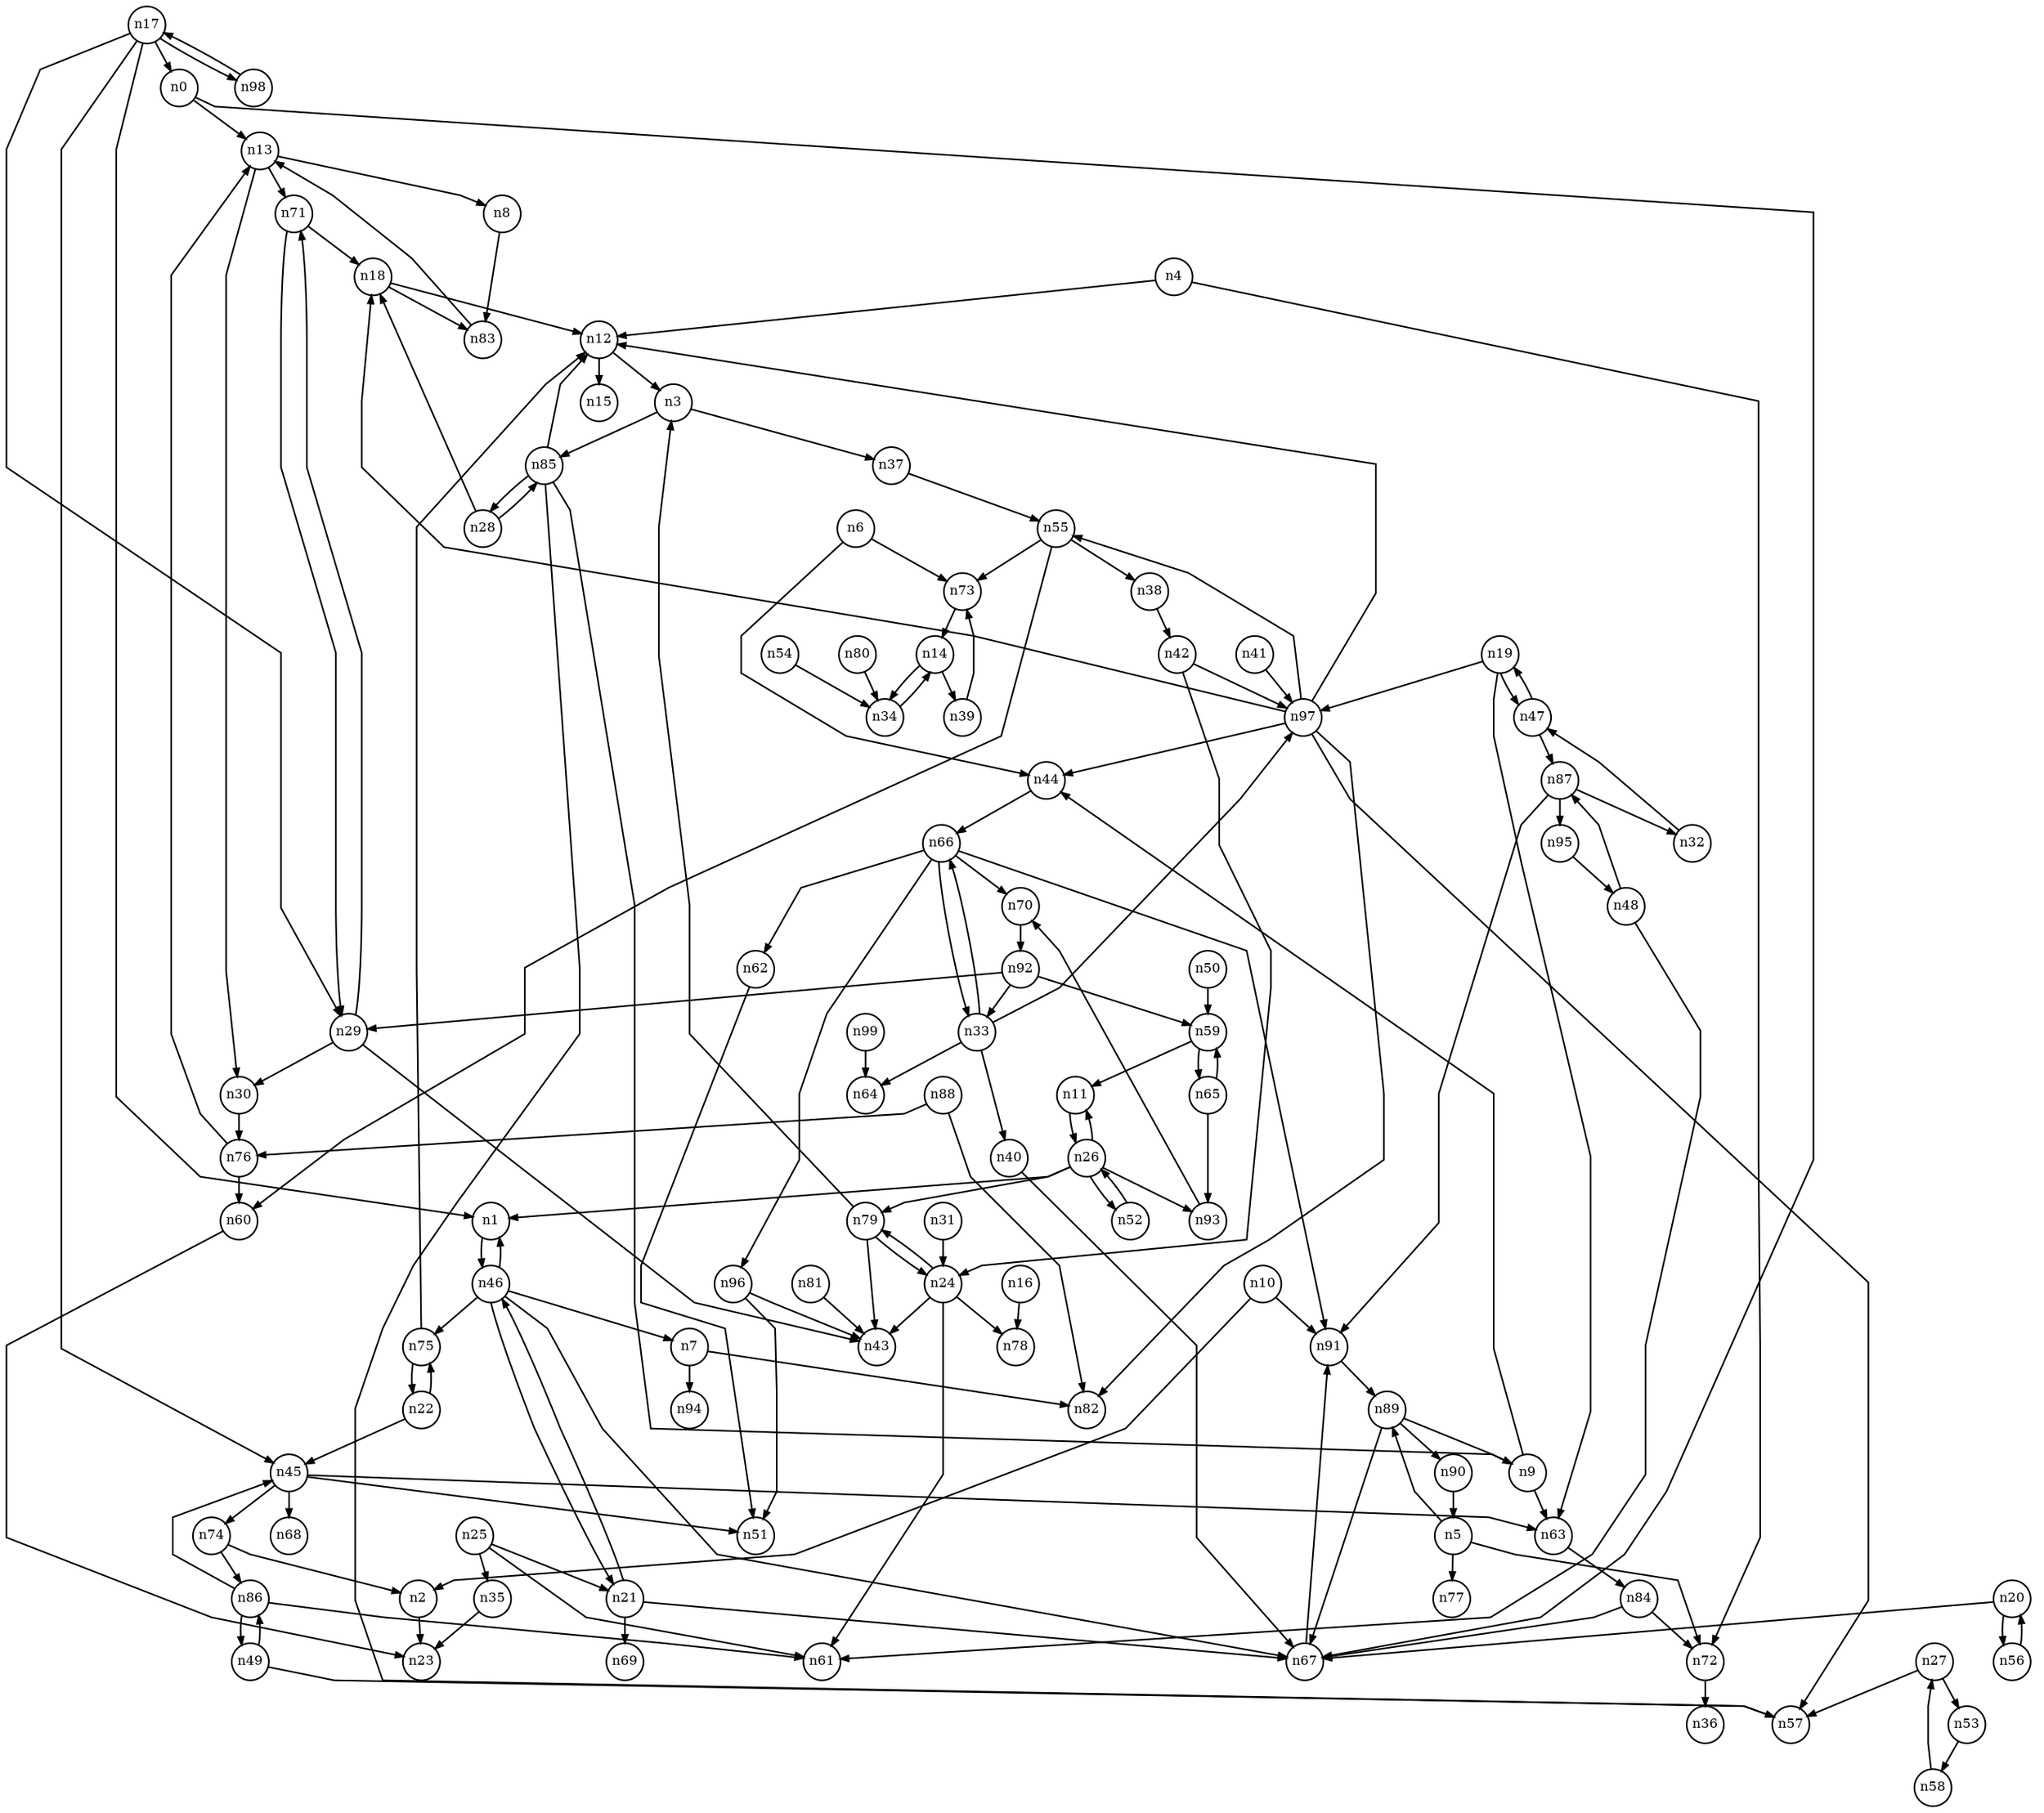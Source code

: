 digraph G{
splines=polyline;
ranksep=0.22;
nodesep=0.22;
nodesize=0.32;
fontsize=8
edge [arrowsize=0.5]
node [fontsize=8 shape=circle width=0.32 fixedsize=shape];

n13 -> n30
n13 -> n71
n13 -> n8
n0 -> n13
n0 -> n67
n67 -> n91
n2 -> n23
n37 -> n55
n3 -> n37
n3 -> n85
n12 -> n3
n12 -> n15
n4 -> n12
n4 -> n72
n72 -> n36
n5 -> n72
n5 -> n77
n5 -> n89
n44 -> n66
n6 -> n44
n6 -> n73
n73 -> n14
n7 -> n82
n7 -> n94
n83 -> n13
n8 -> n83
n9 -> n44
n9 -> n63
n63 -> n84
n10 -> n2
n10 -> n91
n91 -> n89
n30 -> n76
n71 -> n18
n71 -> n29
n34 -> n14
n14 -> n34
n14 -> n39
n39 -> n73
n16 -> n78
n17 -> n0
n17 -> n1
n17 -> n29
n17 -> n45
n17 -> n98
n1 -> n46
n29 -> n30
n29 -> n43
n29 -> n71
n45 -> n51
n45 -> n63
n45 -> n68
n45 -> n74
n98 -> n17
n18 -> n12
n18 -> n83
n47 -> n87
n47 -> n19
n19 -> n47
n19 -> n63
n19 -> n97
n97 -> n12
n97 -> n18
n97 -> n44
n97 -> n57
n97 -> n82
n97 -> n55
n20 -> n67
n20 -> n56
n21 -> n67
n21 -> n69
n21 -> n46
n22 -> n45
n22 -> n75
n75 -> n12
n75 -> n22
n24 -> n43
n24 -> n61
n24 -> n78
n24 -> n79
n25 -> n21
n25 -> n35
n25 -> n61
n35 -> n23
n26 -> n1
n26 -> n11
n26 -> n52
n26 -> n79
n26 -> n93
n11 -> n26
n52 -> n26
n79 -> n3
n79 -> n24
n79 -> n43
n93 -> n70
n53 -> n58
n27 -> n53
n27 -> n57
n28 -> n18
n28 -> n85
n76 -> n60
n76 -> n13
n31 -> n24
n40 -> n67
n33 -> n40
n33 -> n64
n33 -> n97
n33 -> n66
n42 -> n24
n42 -> n97
n38 -> n42
n41 -> n97
n74 -> n2
n74 -> n86
n46 -> n1
n46 -> n7
n46 -> n21
n46 -> n67
n46 -> n75
n87 -> n32
n87 -> n91
n87 -> n95
n48 -> n61
n48 -> n87
n49 -> n57
n49 -> n86
n59 -> n11
n59 -> n65
n50 -> n59
n58 -> n27
n54 -> n34
n55 -> n38
n55 -> n60
n55 -> n73
n60 -> n23
n56 -> n20
n65 -> n93
n65 -> n59
n62 -> n51
n84 -> n67
n84 -> n72
n66 -> n33
n66 -> n62
n66 -> n70
n66 -> n91
n66 -> n96
n70 -> n92
n96 -> n43
n96 -> n51
n80 -> n34
n81 -> n43
n85 -> n9
n85 -> n12
n85 -> n28
n85 -> n57
n86 -> n45
n86 -> n49
n86 -> n61
n32 -> n47
n88 -> n76
n88 -> n82
n89 -> n9
n89 -> n67
n89 -> n90
n90 -> n5
n92 -> n29
n92 -> n33
n92 -> n59
n95 -> n48
n99 -> n64
}
